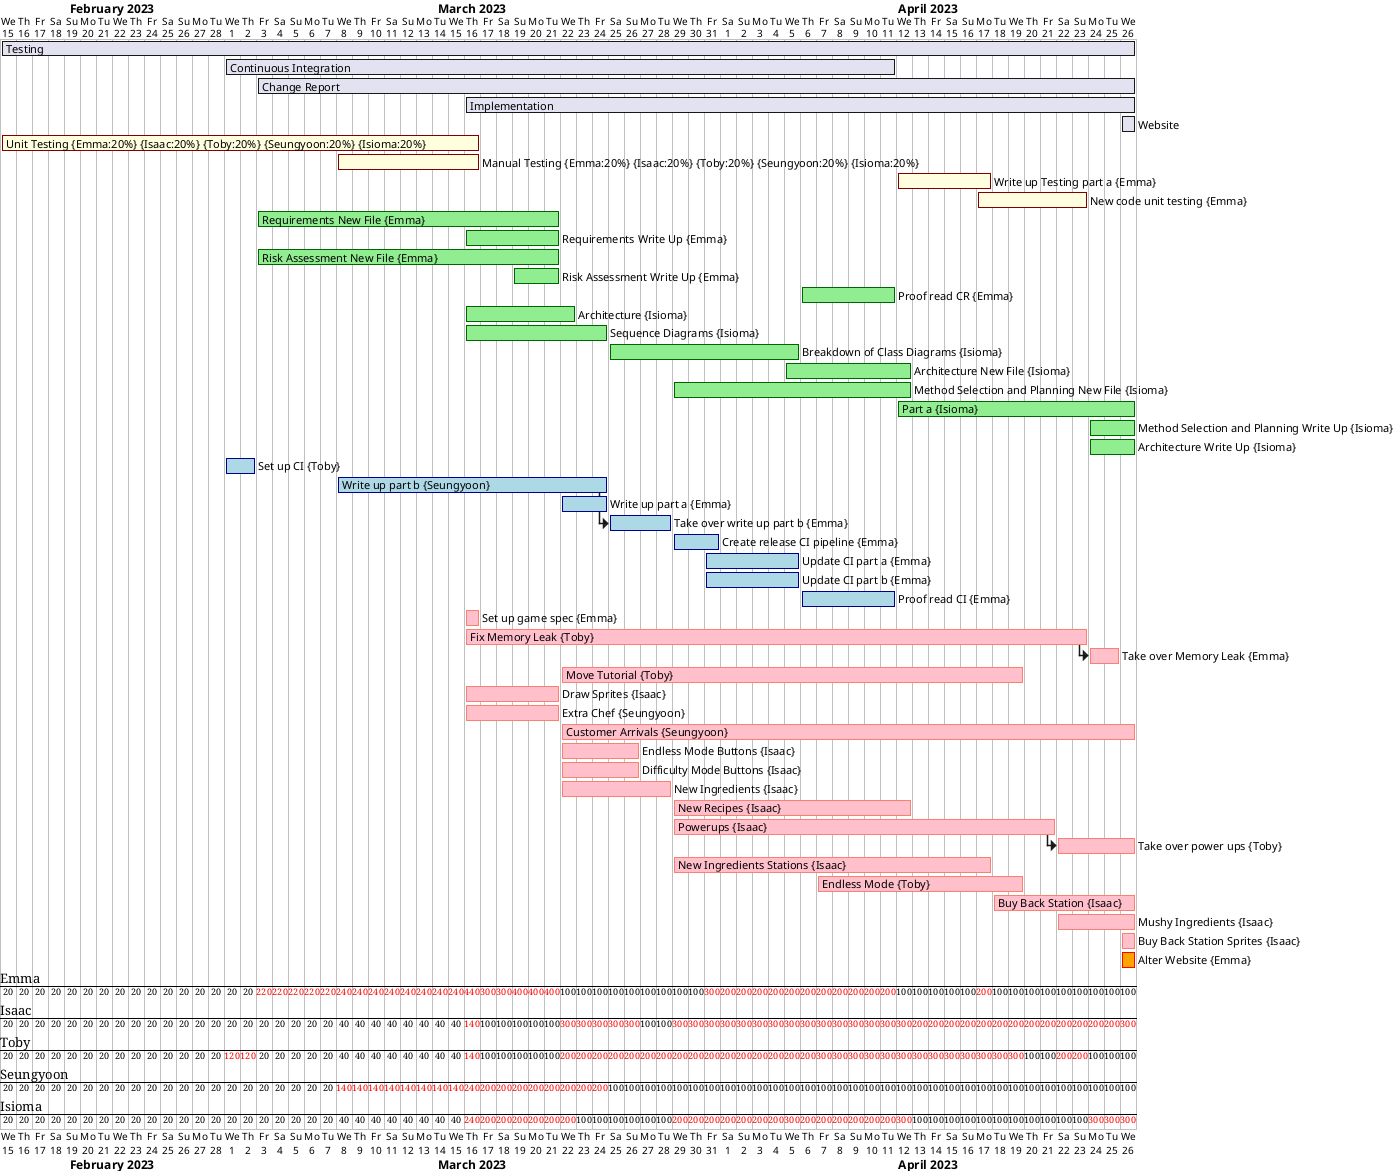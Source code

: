 @startgantt

 Project starts 2023-02-15

 [Testing] starts 2023-02-15
 [Testing] lasts 71 days
 [Continuous Integration] starts 2023-03-01
 [Continuous Integration] lasts 42 days
 [Change Report] starts 2023-03-03
 [Change Report] lasts 55 days
 [Implementation] starts 2023-03-16
 [Implementation] lasts 42 days
 [Website] starts 2023-04-26
 [Website] lasts 1 days


 [Unit Testing] on {Emma:20%} {Isaac:20%} {Toby:20%} {Seungyoon:20%} {Isioma:20%} starts 2023-02-15 and ends 2023-03-16 and is colored in LightYellow/Maroon
 [Manual Testing] on {Emma:20%} {Isaac:20%} {Toby:20%} {Seungyoon:20%} {Isioma:20%} starts 2023-03-08 and ends 2023-03-16 and is colored in LightYellow/Maroon
 [Write up Testing part a] on {Emma:100%} starts 2023-04-12 and ends 2023-04-17  and is colored in LightYellow/Maroon
 [New code unit testing] on {Emma:100%} starts 2023-04-17 and ends 2023-04-23  and is colored in LightYellow/Maroon

 [Requirements New File] on {Emma:100%} starts 2023-03-03 and ends 2023-03-21 and is colored in LightGreen/DarkGreen
 [Requirements Write Up] on {Emma:100%} starts 2023-03-16 and ends 2023-03-21 and is colored in LightGreen/DarkGreen
 [Risk Assessment New File] on {Emma:100%} starts 2023-03-03 and ends 2023-03-21 and is colored in LightGreen/DarkGreen
 [Risk Assessment Write Up] on {Emma:100%} starts 2023-03-19 and ends 2023-03-21 and is colored in LightGreen/DarkGreen
 [Proof read CR] on {Emma:100%} starts 2023-04-06 and ends 2023-04-11 and is colored in LightGreen/DarkGreen
 [Architecture] on {Isioma:100%} starts 2023-03-16 and ends 2023-03-22 and is colored in LightGreen/DarkGreen
 [Sequence Diagrams] on {Isioma:100%} starts 2023-03-16 and ends 2023-03-24 and is colored in LightGreen/DarkGreen
 [Breakdown of Class Diagrams] on {Isioma:100%} starts 2023-03-25 and ends 2023-04-05 and is colored in LightGreen/DarkGreen
 [Architecture New File] on {Isioma:100%} starts 2023-04-05 and ends 2023-04-12 and is colored in LightGreen/DarkGreen
 [Method Selection and Planning New File] on {Isioma:100%} starts 2023-03-29 and ends 2023-04-12 and is colored in LightGreen/DarkGreen

 [Part a] on {Isioma:100%} starts 2023-04-12 and ends 2023-04-26 and is colored in LightGreen/DarkGreen
 [Method Selection and Planning Write Up] on {Isioma:100%} starts 2023-04-24 and ends 2023-04-26 and is colored in LightGreen/DarkGreen
 [Architecture Write Up] on {Isioma:100%} starts 2023-04-24 and ends 2023-04-26 and is colored in LightGreen/DarkGreen

 [Set up CI] on {Toby:100%} starts 2023-03-01 and ends 2023-03-02 and is colored in LightBlue/DarkBlue
 [Write up part b] on {Seungyoon:100%} starts 2023-03-08 and ends 2023-03-24 and is colored in LightBlue/DarkBlue
 [Write up part a] on {Emma:100%} starts 2023-03-22 and ends 2023-03-24 and is colored in LightBlue/DarkBlue
 [Take over write up part b] on {Emma:100%} starts at [Write up part b]'s end and ends 2023-03-28 and is colored in LightBlue/DarkBlue
 [Create release CI pipeline] on {Emma:100%} starts 2023-03-29 and ends 2023-03-31 and is colored in LightBlue/DarkBlue
 [Update CI part a] on {Emma:100%} starts 2023-03-31 and ends 2023-04-05 and is colored in LightBlue/DarkBlue
 [Update CI part b] on {Emma:100%} starts 2023-03-31 and ends 2023-04-05 and is colored in LightBlue/DarkBlue
 [Proof read CI] on {Emma:100%} starts 2023-04-06 and ends 2023-04-11 and is colored in LightBlue/DarkBlue

 [Set up game spec] on {Emma:100%} starts 2023-03-16 and ends 2023-03-16 and is colored in Pink/Salmon
 [Fix Memory Leak] on {Toby:100%} starts 2023-03-16 and ends 2023-04-23 and is colored in Pink/Salmon
 [Take over Memory Leak] on {Emma:100%} starts at [Fix Memory Leak]'s end and ends 2023-04-25 and is colored in Pink/Salmon
 [Move Tutorial] on {Toby:100%} starts 2023-03-22 and ends 2023-04-19 and is colored in Pink/Salmon
 [Draw Sprites] on {Isaac:100%} starts 2023-03-16 and ends 2023-03-21 and is colored in Pink/Salmon
 [Extra Chef] on {Seungyoon:100%} starts 2023-03-16 and ends 2023-03-21 and is colored in Pink/Salmon
 [Customer Arrivals] on {Seungyoon:100%} starts 2023-03-22 and ends 2023-04-26 and is colored in Pink/Salmon
 [Endless Mode Buttons] on {Isaac:100%} starts 2023-03-22 and ends 2023-03-26 and is colored in Pink/Salmon
 [Difficulty Mode Buttons] on {Isaac:100%} starts 2023-03-22 and ends 2023-03-26 and is colored in Pink/Salmon
 [New Ingredients] on {Isaac:100%} starts 2023-03-22 and ends 2023-03-28 and is colored in Pink/Salmon
 [New Recipes] on {Isaac:100%} starts 2023-03-29 and ends 2023-04-12 and is colored in Pink/Salmon
 [Powerups] on {Isaac:100%} starts 2023-03-29 and ends 2023-04-21 and is colored in Pink/Salmon
 [Take over power ups] on {Toby:100%} starts at [Powerups]'s end and ends 2023-04-26 and is colored in Pink/Salmon
 [New Ingredients Stations] on {Isaac:100%} starts 2023-03-29 and ends 2023-04-17 and is colored in Pink/Salmon
 [Endless Mode] on {Toby:100%} starts 2023-04-07 and ends 2023-04-19 and is colored in Pink/Salmon
 [Buy Back Station] on {Isaac:100%} starts 2023-04-18 and ends 2023-04-26 and is colored in Pink/Salmon
 [Mushy Ingredients] on {Isaac:100%} starts 2023-04-22 and ends 2023-04-26 and is colored in Pink/Salmon
 [Buy Back Station Sprites] on {Isaac:100%} starts 2023-04-26 and ends 2023-04-26 and is colored in Pink/Salmon

 [Alter Website] on {Emma:100%} starts 2023-04-26 and ends 2023-04-26 and is colored in Orange/Red
 @endgantt